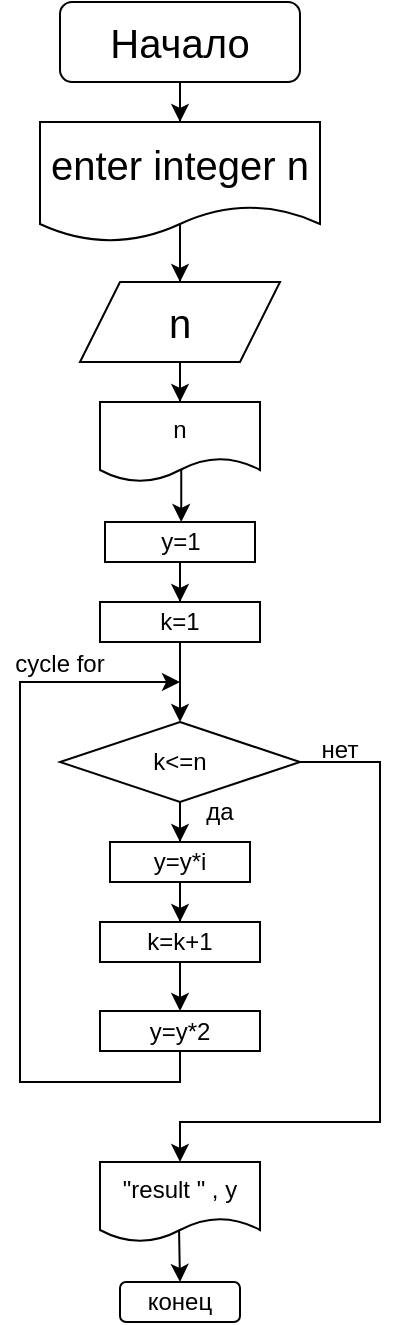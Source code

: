 <mxfile version="15.4.3"><diagram id="C5RBs43oDa-KdzZeNtuy" name="Page-1"><mxGraphModel dx="1352" dy="694" grid="1" gridSize="20" guides="1" tooltips="1" connect="1" arrows="1" fold="1" page="1" pageScale="1" pageWidth="827" pageHeight="1169" math="0" shadow="0"><root><mxCell id="WIyWlLk6GJQsqaUBKTNV-0"/><mxCell id="WIyWlLk6GJQsqaUBKTNV-1" parent="WIyWlLk6GJQsqaUBKTNV-0"/><mxCell id="jqMBBB5dmKakG8RYjpE1-1" value="" style="edgeStyle=orthogonalEdgeStyle;rounded=0;orthogonalLoop=1;jettySize=auto;html=1;" edge="1" parent="WIyWlLk6GJQsqaUBKTNV-1" source="WIyWlLk6GJQsqaUBKTNV-3" target="gnqvZzanWuQr_gzrarPM-1"><mxGeometry relative="1" as="geometry"/></mxCell><mxCell id="WIyWlLk6GJQsqaUBKTNV-3" value="&lt;font style=&quot;font-size: 20px&quot;&gt;Начало&lt;/font&gt;" style="rounded=1;whiteSpace=wrap;html=1;fontSize=12;glass=0;strokeWidth=1;shadow=0;" parent="WIyWlLk6GJQsqaUBKTNV-1" vertex="1"><mxGeometry x="160" y="80" width="120" height="40" as="geometry"/></mxCell><mxCell id="jqMBBB5dmKakG8RYjpE1-4" value="" style="edgeStyle=orthogonalEdgeStyle;rounded=0;orthogonalLoop=1;jettySize=auto;html=1;" edge="1" parent="WIyWlLk6GJQsqaUBKTNV-1" source="gnqvZzanWuQr_gzrarPM-0" target="jqMBBB5dmKakG8RYjpE1-3"><mxGeometry relative="1" as="geometry"/></mxCell><mxCell id="gnqvZzanWuQr_gzrarPM-0" value="&lt;span style=&quot;font-size: 20px&quot;&gt;n&lt;/span&gt;" style="shape=parallelogram;perimeter=parallelogramPerimeter;whiteSpace=wrap;html=1;fixedSize=1;" parent="WIyWlLk6GJQsqaUBKTNV-1" vertex="1"><mxGeometry x="170" y="220" width="100" height="40" as="geometry"/></mxCell><mxCell id="jqMBBB5dmKakG8RYjpE1-2" value="" style="edgeStyle=orthogonalEdgeStyle;rounded=0;orthogonalLoop=1;jettySize=auto;html=1;exitX=0.5;exitY=0.667;exitDx=0;exitDy=0;exitPerimeter=0;" edge="1" parent="WIyWlLk6GJQsqaUBKTNV-1" source="gnqvZzanWuQr_gzrarPM-1" target="gnqvZzanWuQr_gzrarPM-0"><mxGeometry relative="1" as="geometry"/></mxCell><mxCell id="gnqvZzanWuQr_gzrarPM-1" value="&lt;font style=&quot;font-size: 20px&quot;&gt;enter integer n&lt;/font&gt;" style="shape=document;whiteSpace=wrap;html=1;boundedLbl=1;" parent="WIyWlLk6GJQsqaUBKTNV-1" vertex="1"><mxGeometry x="150" y="140" width="140" height="60" as="geometry"/></mxCell><mxCell id="jqMBBB5dmKakG8RYjpE1-6" value="" style="edgeStyle=orthogonalEdgeStyle;rounded=0;orthogonalLoop=1;jettySize=auto;html=1;exitX=0.508;exitY=0.825;exitDx=0;exitDy=0;exitPerimeter=0;" edge="1" parent="WIyWlLk6GJQsqaUBKTNV-1" source="jqMBBB5dmKakG8RYjpE1-3" target="jqMBBB5dmKakG8RYjpE1-5"><mxGeometry relative="1" as="geometry"/></mxCell><mxCell id="jqMBBB5dmKakG8RYjpE1-3" value="n" style="shape=document;whiteSpace=wrap;html=1;boundedLbl=1;" vertex="1" parent="WIyWlLk6GJQsqaUBKTNV-1"><mxGeometry x="180" y="280" width="80" height="40" as="geometry"/></mxCell><mxCell id="jqMBBB5dmKakG8RYjpE1-10" value="" style="edgeStyle=orthogonalEdgeStyle;rounded=0;orthogonalLoop=1;jettySize=auto;html=1;" edge="1" parent="WIyWlLk6GJQsqaUBKTNV-1" source="jqMBBB5dmKakG8RYjpE1-5" target="jqMBBB5dmKakG8RYjpE1-9"><mxGeometry relative="1" as="geometry"/></mxCell><mxCell id="jqMBBB5dmKakG8RYjpE1-5" value="y=1" style="rounded=0;whiteSpace=wrap;html=1;" vertex="1" parent="WIyWlLk6GJQsqaUBKTNV-1"><mxGeometry x="182.5" y="340" width="75" height="20" as="geometry"/></mxCell><mxCell id="jqMBBB5dmKakG8RYjpE1-12" value="" style="edgeStyle=orthogonalEdgeStyle;rounded=0;orthogonalLoop=1;jettySize=auto;html=1;" edge="1" parent="WIyWlLk6GJQsqaUBKTNV-1" source="jqMBBB5dmKakG8RYjpE1-9" target="jqMBBB5dmKakG8RYjpE1-11"><mxGeometry relative="1" as="geometry"/></mxCell><mxCell id="jqMBBB5dmKakG8RYjpE1-9" value="k=1" style="whiteSpace=wrap;html=1;rounded=0;" vertex="1" parent="WIyWlLk6GJQsqaUBKTNV-1"><mxGeometry x="180" y="380" width="80" height="20" as="geometry"/></mxCell><mxCell id="jqMBBB5dmKakG8RYjpE1-13" value="" style="edgeStyle=orthogonalEdgeStyle;rounded=0;orthogonalLoop=1;jettySize=auto;html=1;" edge="1" parent="WIyWlLk6GJQsqaUBKTNV-1" source="jqMBBB5dmKakG8RYjpE1-11" target="jqMBBB5dmKakG8RYjpE1-27"><mxGeometry relative="1" as="geometry"><mxPoint x="220.0" y="650" as="targetPoint"/><Array as="points"><mxPoint x="320" y="460"/><mxPoint x="320" y="640"/><mxPoint x="220" y="640"/></Array></mxGeometry></mxCell><mxCell id="jqMBBB5dmKakG8RYjpE1-16" value="" style="edgeStyle=orthogonalEdgeStyle;rounded=0;orthogonalLoop=1;jettySize=auto;html=1;" edge="1" parent="WIyWlLk6GJQsqaUBKTNV-1" source="jqMBBB5dmKakG8RYjpE1-11" target="jqMBBB5dmKakG8RYjpE1-15"><mxGeometry relative="1" as="geometry"/></mxCell><mxCell id="jqMBBB5dmKakG8RYjpE1-11" value="k&amp;lt;=n" style="rhombus;whiteSpace=wrap;html=1;rounded=0;" vertex="1" parent="WIyWlLk6GJQsqaUBKTNV-1"><mxGeometry x="160" y="440" width="120" height="40" as="geometry"/></mxCell><mxCell id="jqMBBB5dmKakG8RYjpE1-18" value="" style="edgeStyle=orthogonalEdgeStyle;rounded=0;orthogonalLoop=1;jettySize=auto;html=1;" edge="1" parent="WIyWlLk6GJQsqaUBKTNV-1" source="jqMBBB5dmKakG8RYjpE1-15" target="jqMBBB5dmKakG8RYjpE1-17"><mxGeometry relative="1" as="geometry"/></mxCell><mxCell id="jqMBBB5dmKakG8RYjpE1-15" value="y=y*i" style="rounded=0;whiteSpace=wrap;html=1;" vertex="1" parent="WIyWlLk6GJQsqaUBKTNV-1"><mxGeometry x="185" y="500" width="70" height="20" as="geometry"/></mxCell><mxCell id="jqMBBB5dmKakG8RYjpE1-19" value="" style="edgeStyle=orthogonalEdgeStyle;rounded=0;orthogonalLoop=1;jettySize=auto;html=1;exitX=0.5;exitY=1;exitDx=0;exitDy=0;" edge="1" parent="WIyWlLk6GJQsqaUBKTNV-1" source="jqMBBB5dmKakG8RYjpE1-21"><mxGeometry relative="1" as="geometry"><mxPoint x="220" y="420" as="targetPoint"/><mxPoint x="220" y="620" as="sourcePoint"/><Array as="points"><mxPoint x="220" y="620"/><mxPoint x="140" y="620"/><mxPoint x="140" y="420"/></Array></mxGeometry></mxCell><mxCell id="jqMBBB5dmKakG8RYjpE1-22" value="" style="edgeStyle=orthogonalEdgeStyle;rounded=0;orthogonalLoop=1;jettySize=auto;html=1;" edge="1" parent="WIyWlLk6GJQsqaUBKTNV-1" source="jqMBBB5dmKakG8RYjpE1-17" target="jqMBBB5dmKakG8RYjpE1-21"><mxGeometry relative="1" as="geometry"/></mxCell><mxCell id="jqMBBB5dmKakG8RYjpE1-17" value="k=k+1" style="rounded=0;whiteSpace=wrap;html=1;" vertex="1" parent="WIyWlLk6GJQsqaUBKTNV-1"><mxGeometry x="180" y="540" width="80" height="20" as="geometry"/></mxCell><mxCell id="jqMBBB5dmKakG8RYjpE1-20" value="cycle for" style="text;html=1;strokeColor=none;fillColor=none;align=center;verticalAlign=middle;whiteSpace=wrap;rounded=0;" vertex="1" parent="WIyWlLk6GJQsqaUBKTNV-1"><mxGeometry x="130" y="396" width="60" height="30" as="geometry"/></mxCell><mxCell id="jqMBBB5dmKakG8RYjpE1-21" value="y=y*2" style="whiteSpace=wrap;html=1;rounded=0;" vertex="1" parent="WIyWlLk6GJQsqaUBKTNV-1"><mxGeometry x="180" y="584.5" width="80" height="20" as="geometry"/></mxCell><mxCell id="jqMBBB5dmKakG8RYjpE1-23" value="да" style="text;html=1;strokeColor=none;fillColor=none;align=center;verticalAlign=middle;whiteSpace=wrap;rounded=0;" vertex="1" parent="WIyWlLk6GJQsqaUBKTNV-1"><mxGeometry x="210" y="470" width="60" height="30" as="geometry"/></mxCell><mxCell id="jqMBBB5dmKakG8RYjpE1-25" value="нет" style="text;html=1;strokeColor=none;fillColor=none;align=center;verticalAlign=middle;whiteSpace=wrap;rounded=0;" vertex="1" parent="WIyWlLk6GJQsqaUBKTNV-1"><mxGeometry x="270" y="439" width="60" height="30" as="geometry"/></mxCell><mxCell id="jqMBBB5dmKakG8RYjpE1-31" value="" style="edgeStyle=orthogonalEdgeStyle;rounded=0;orthogonalLoop=1;jettySize=auto;html=1;exitX=0.494;exitY=0.843;exitDx=0;exitDy=0;exitPerimeter=0;" edge="1" parent="WIyWlLk6GJQsqaUBKTNV-1" source="jqMBBB5dmKakG8RYjpE1-27"><mxGeometry relative="1" as="geometry"><mxPoint x="220" y="720" as="targetPoint"/></mxGeometry></mxCell><mxCell id="jqMBBB5dmKakG8RYjpE1-27" value="&quot;result &quot; , y" style="shape=document;whiteSpace=wrap;html=1;boundedLbl=1;" vertex="1" parent="WIyWlLk6GJQsqaUBKTNV-1"><mxGeometry x="180" y="660" width="80" height="40" as="geometry"/></mxCell><mxCell id="jqMBBB5dmKakG8RYjpE1-30" value="конец" style="rounded=1;whiteSpace=wrap;html=1;" vertex="1" parent="WIyWlLk6GJQsqaUBKTNV-1"><mxGeometry x="190" y="720" width="60" height="20" as="geometry"/></mxCell></root></mxGraphModel></diagram></mxfile>